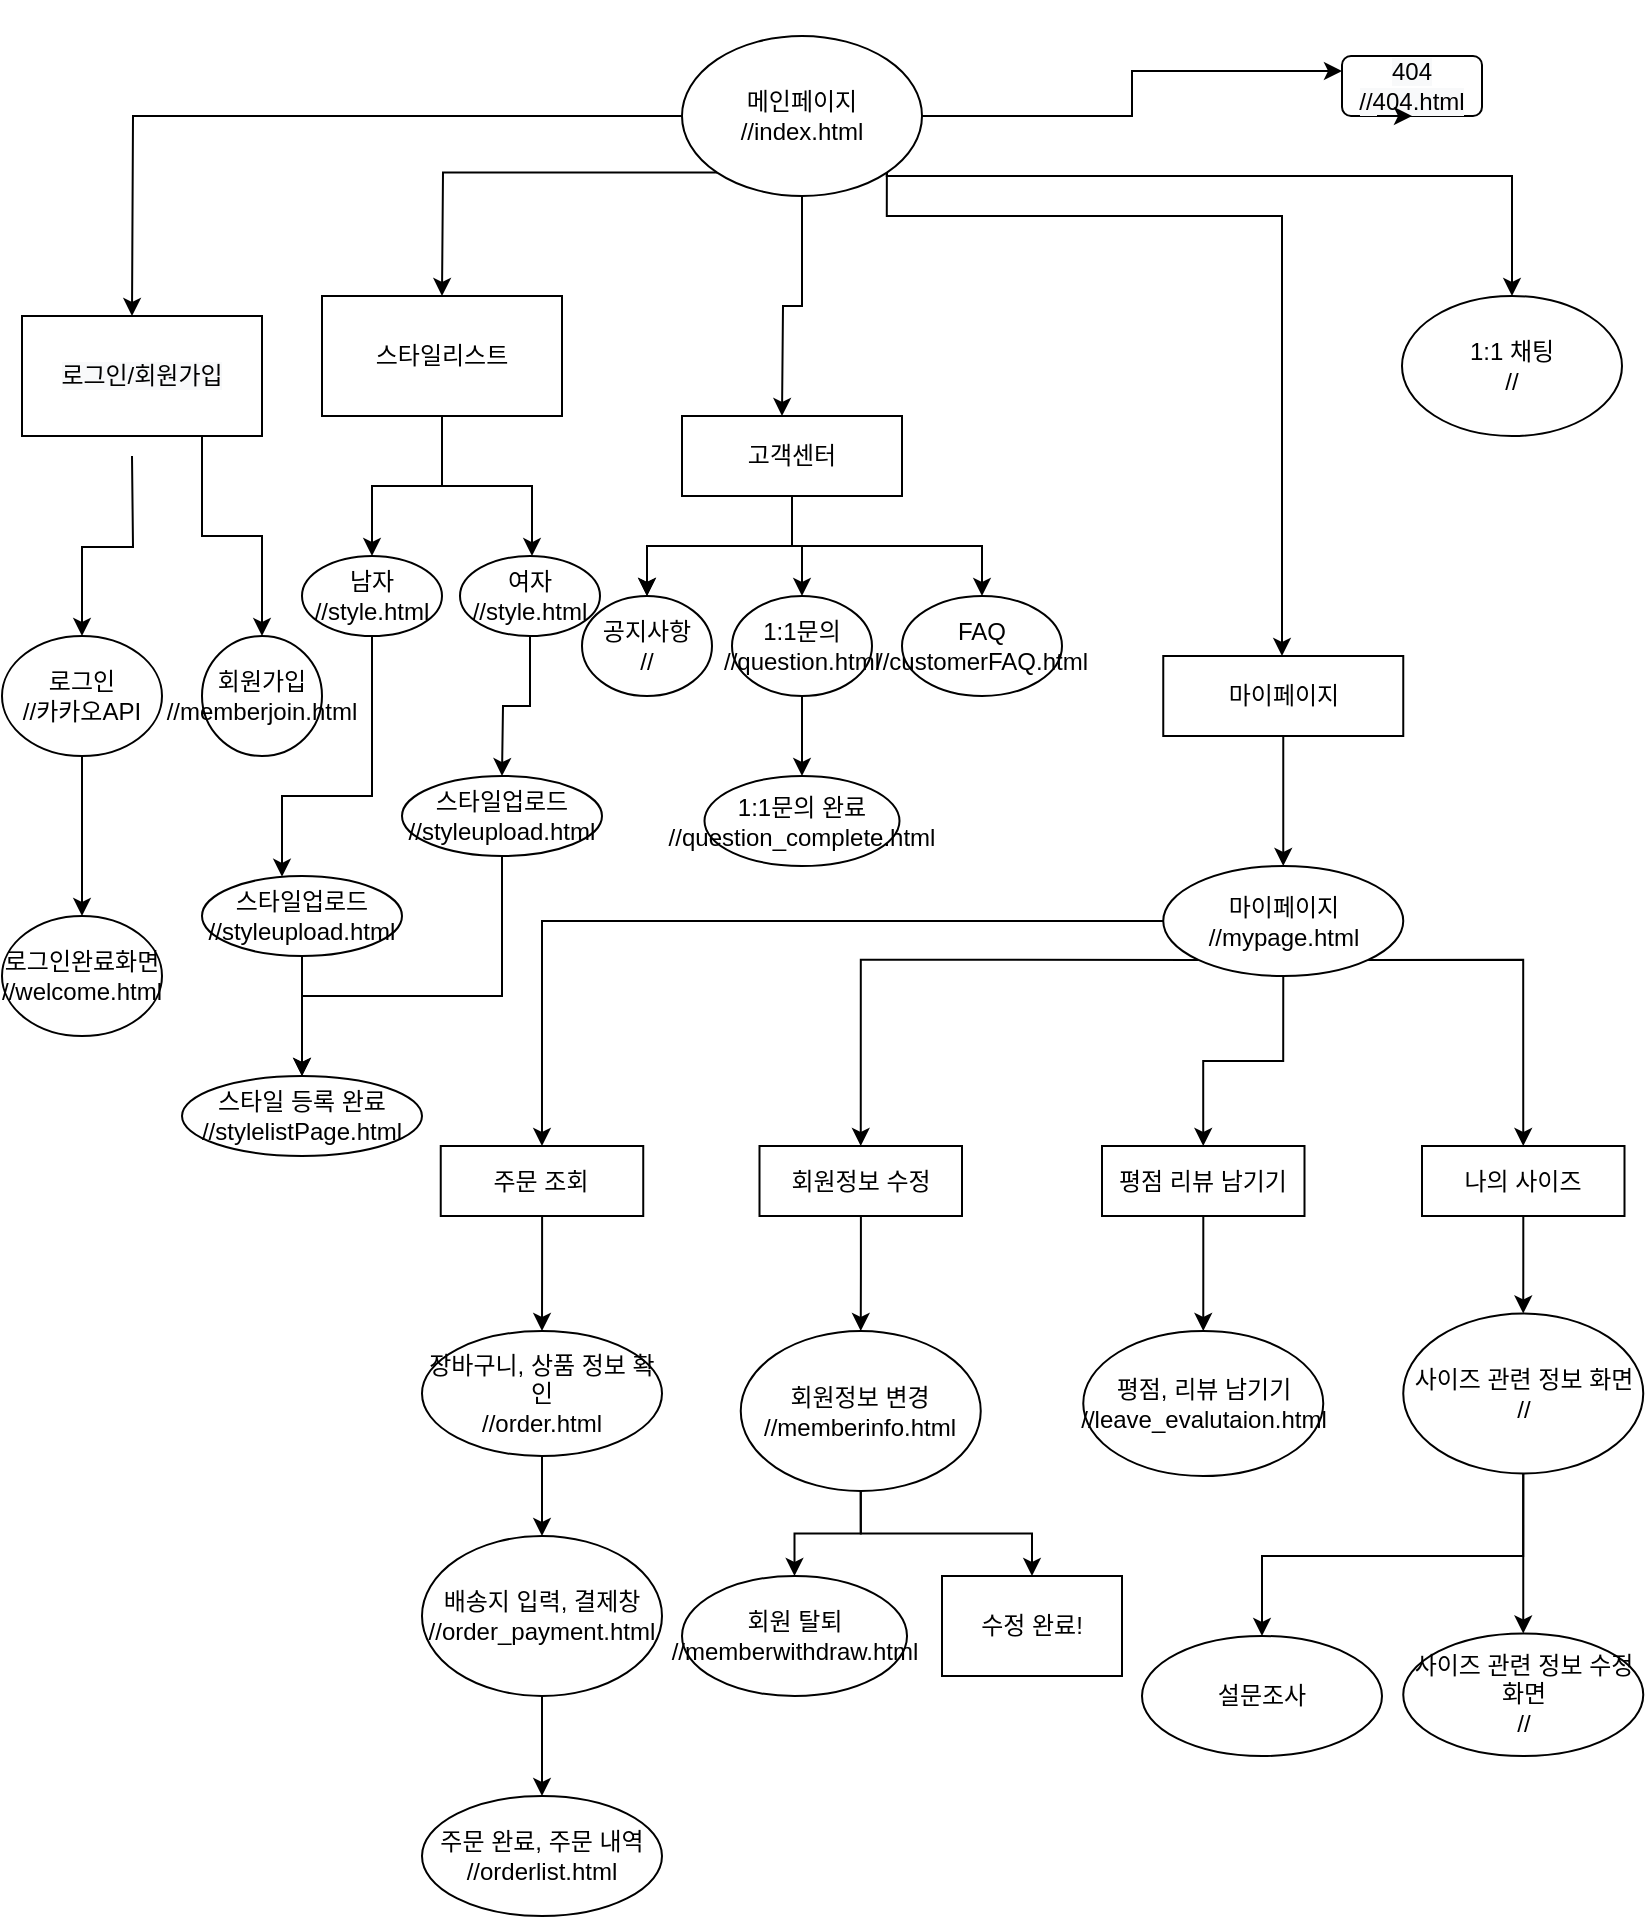 <mxfile version="14.2.9" type="device"><diagram id="TguqLhyfT6yr2ZWMJMDN" name="Page-1"><mxGraphModel dx="1502" dy="604" grid="1" gridSize="10" guides="1" tooltips="1" connect="1" arrows="1" fold="1" page="1" pageScale="1" pageWidth="827" pageHeight="1169" math="0" shadow="0"><root><mxCell id="0"/><mxCell id="1" parent="0"/><mxCell id="zlbJQqkT_jOxscghMrD5-5" value="" style="edgeStyle=orthogonalEdgeStyle;rounded=0;orthogonalLoop=1;jettySize=auto;html=1;" edge="1" parent="1" source="zlbJQqkT_jOxscghMrD5-1"><mxGeometry relative="1" as="geometry"><mxPoint x="390" y="210" as="targetPoint"/></mxGeometry></mxCell><mxCell id="zlbJQqkT_jOxscghMrD5-6" style="edgeStyle=orthogonalEdgeStyle;rounded=0;orthogonalLoop=1;jettySize=auto;html=1;exitX=1;exitY=1;exitDx=0;exitDy=0;" edge="1" parent="1" source="zlbJQqkT_jOxscghMrD5-1" target="zlbJQqkT_jOxscghMrD5-41"><mxGeometry relative="1" as="geometry"><mxPoint x="640" y="190" as="targetPoint"/><Array as="points"><mxPoint x="442" y="110"/><mxPoint x="640" y="110"/></Array></mxGeometry></mxCell><mxCell id="zlbJQqkT_jOxscghMrD5-7" style="edgeStyle=orthogonalEdgeStyle;rounded=0;orthogonalLoop=1;jettySize=auto;html=1;exitX=0;exitY=1;exitDx=0;exitDy=0;" edge="1" parent="1" source="zlbJQqkT_jOxscghMrD5-1"><mxGeometry relative="1" as="geometry"><mxPoint x="220" y="150" as="targetPoint"/></mxGeometry></mxCell><mxCell id="zlbJQqkT_jOxscghMrD5-8" style="edgeStyle=orthogonalEdgeStyle;rounded=0;orthogonalLoop=1;jettySize=auto;html=1;entryX=0;entryY=0.25;entryDx=0;entryDy=0;" edge="1" parent="1" source="zlbJQqkT_jOxscghMrD5-1" target="zlbJQqkT_jOxscghMrD5-40"><mxGeometry relative="1" as="geometry"><mxPoint x="590" y="30" as="targetPoint"/></mxGeometry></mxCell><mxCell id="zlbJQqkT_jOxscghMrD5-9" style="edgeStyle=orthogonalEdgeStyle;rounded=0;orthogonalLoop=1;jettySize=auto;html=1;" edge="1" parent="1" source="zlbJQqkT_jOxscghMrD5-1"><mxGeometry relative="1" as="geometry"><mxPoint x="65" y="160" as="targetPoint"/></mxGeometry></mxCell><mxCell id="zlbJQqkT_jOxscghMrD5-94" style="edgeStyle=orthogonalEdgeStyle;rounded=0;orthogonalLoop=1;jettySize=auto;html=1;exitX=1;exitY=0;exitDx=0;exitDy=0;" edge="1" parent="1" source="zlbJQqkT_jOxscghMrD5-1" target="zlbJQqkT_jOxscghMrD5-96"><mxGeometry relative="1" as="geometry"><mxPoint x="760" y="190" as="targetPoint"/><Array as="points"><mxPoint x="442" y="90"/></Array></mxGeometry></mxCell><mxCell id="zlbJQqkT_jOxscghMrD5-1" value="메인페이지&lt;br&gt;//index.html" style="ellipse;whiteSpace=wrap;html=1;" vertex="1" parent="1"><mxGeometry x="340" y="20" width="120" height="80" as="geometry"/></mxCell><mxCell id="zlbJQqkT_jOxscghMrD5-12" value="" style="edgeStyle=orthogonalEdgeStyle;rounded=0;orthogonalLoop=1;jettySize=auto;html=1;" edge="1" parent="1" target="zlbJQqkT_jOxscghMrD5-11"><mxGeometry relative="1" as="geometry"><mxPoint x="65" y="230" as="sourcePoint"/></mxGeometry></mxCell><mxCell id="zlbJQqkT_jOxscghMrD5-13" style="edgeStyle=orthogonalEdgeStyle;rounded=0;orthogonalLoop=1;jettySize=auto;html=1;exitX=0.75;exitY=1;exitDx=0;exitDy=0;entryX=0.5;entryY=0;entryDx=0;entryDy=0;" edge="1" parent="1" source="zlbJQqkT_jOxscghMrD5-19" target="zlbJQqkT_jOxscghMrD5-18"><mxGeometry relative="1" as="geometry"><mxPoint x="130" y="300" as="targetPoint"/><mxPoint x="100.0" y="229.749" as="sourcePoint"/></mxGeometry></mxCell><mxCell id="zlbJQqkT_jOxscghMrD5-17" value="" style="edgeStyle=orthogonalEdgeStyle;rounded=0;orthogonalLoop=1;jettySize=auto;html=1;" edge="1" parent="1" source="zlbJQqkT_jOxscghMrD5-11" target="zlbJQqkT_jOxscghMrD5-16"><mxGeometry relative="1" as="geometry"/></mxCell><mxCell id="zlbJQqkT_jOxscghMrD5-11" value="로그인&lt;br&gt;//카카오API" style="ellipse;whiteSpace=wrap;html=1;" vertex="1" parent="1"><mxGeometry y="320" width="80" height="60" as="geometry"/></mxCell><mxCell id="zlbJQqkT_jOxscghMrD5-16" value="로그인완료화면&lt;br&gt;//welcome.html" style="ellipse;whiteSpace=wrap;html=1;" vertex="1" parent="1"><mxGeometry y="460" width="80" height="60" as="geometry"/></mxCell><mxCell id="zlbJQqkT_jOxscghMrD5-18" value="회원가입&lt;br&gt;//memberjoin.html" style="ellipse;whiteSpace=wrap;html=1;" vertex="1" parent="1"><mxGeometry x="100" y="320" width="60" height="60" as="geometry"/></mxCell><mxCell id="zlbJQqkT_jOxscghMrD5-19" value="&#10;&#10;&lt;span style=&quot;color: rgb(0, 0, 0); font-family: helvetica; font-size: 12px; font-style: normal; font-weight: 400; letter-spacing: normal; text-align: center; text-indent: 0px; text-transform: none; word-spacing: 0px; background-color: rgb(248, 249, 250); display: inline; float: none;&quot;&gt;로그인/회원가입&lt;/span&gt;&#10;&#10;" style="rounded=0;whiteSpace=wrap;html=1;" vertex="1" parent="1"><mxGeometry x="10" y="160" width="120" height="60" as="geometry"/></mxCell><mxCell id="zlbJQqkT_jOxscghMrD5-24" value="" style="edgeStyle=orthogonalEdgeStyle;rounded=0;orthogonalLoop=1;jettySize=auto;html=1;" edge="1" parent="1" target="zlbJQqkT_jOxscghMrD5-23"><mxGeometry relative="1" as="geometry"><mxPoint x="220" y="210" as="sourcePoint"/><Array as="points"><mxPoint x="220" y="245"/><mxPoint x="185" y="245"/></Array></mxGeometry></mxCell><mxCell id="zlbJQqkT_jOxscghMrD5-25" value="" style="edgeStyle=orthogonalEdgeStyle;rounded=0;orthogonalLoop=1;jettySize=auto;html=1;" edge="1" parent="1" target="zlbJQqkT_jOxscghMrD5-26"><mxGeometry relative="1" as="geometry"><mxPoint x="220" y="210" as="sourcePoint"/><mxPoint x="270" y="280" as="targetPoint"/><Array as="points"><mxPoint x="220" y="245"/><mxPoint x="265" y="245"/></Array></mxGeometry></mxCell><mxCell id="zlbJQqkT_jOxscghMrD5-105" value="" style="edgeStyle=orthogonalEdgeStyle;rounded=0;orthogonalLoop=1;jettySize=auto;html=1;" edge="1" parent="1" source="zlbJQqkT_jOxscghMrD5-23" target="zlbJQqkT_jOxscghMrD5-107"><mxGeometry relative="1" as="geometry"><mxPoint x="140" y="430" as="targetPoint"/><Array as="points"><mxPoint x="185" y="400"/><mxPoint x="140" y="400"/></Array></mxGeometry></mxCell><mxCell id="zlbJQqkT_jOxscghMrD5-23" value="남자&lt;br&gt;//style.html" style="ellipse;whiteSpace=wrap;html=1;" vertex="1" parent="1"><mxGeometry x="150" y="280" width="70" height="40" as="geometry"/></mxCell><mxCell id="zlbJQqkT_jOxscghMrD5-106" style="edgeStyle=orthogonalEdgeStyle;rounded=0;orthogonalLoop=1;jettySize=auto;html=1;" edge="1" parent="1" source="zlbJQqkT_jOxscghMrD5-26"><mxGeometry relative="1" as="geometry"><mxPoint x="250" y="390" as="targetPoint"/></mxGeometry></mxCell><mxCell id="zlbJQqkT_jOxscghMrD5-26" value="여자&lt;br&gt;//style.html" style="ellipse;whiteSpace=wrap;html=1;" vertex="1" parent="1"><mxGeometry x="229" y="280" width="70" height="40" as="geometry"/></mxCell><mxCell id="zlbJQqkT_jOxscghMrD5-27" value="스타일리스트" style="rounded=0;whiteSpace=wrap;html=1;" vertex="1" parent="1"><mxGeometry x="160" y="150" width="120" height="60" as="geometry"/></mxCell><mxCell id="zlbJQqkT_jOxscghMrD5-30" value="" style="edgeStyle=orthogonalEdgeStyle;rounded=0;orthogonalLoop=1;jettySize=auto;html=1;" edge="1" parent="1" source="zlbJQqkT_jOxscghMrD5-28" target="zlbJQqkT_jOxscghMrD5-29"><mxGeometry relative="1" as="geometry"/></mxCell><mxCell id="zlbJQqkT_jOxscghMrD5-31" value="" style="edgeStyle=orthogonalEdgeStyle;rounded=0;orthogonalLoop=1;jettySize=auto;html=1;" edge="1" parent="1" source="zlbJQqkT_jOxscghMrD5-28" target="zlbJQqkT_jOxscghMrD5-29"><mxGeometry relative="1" as="geometry"/></mxCell><mxCell id="zlbJQqkT_jOxscghMrD5-33" value="" style="edgeStyle=orthogonalEdgeStyle;rounded=0;orthogonalLoop=1;jettySize=auto;html=1;" edge="1" parent="1" source="zlbJQqkT_jOxscghMrD5-28" target="zlbJQqkT_jOxscghMrD5-32"><mxGeometry relative="1" as="geometry"/></mxCell><mxCell id="zlbJQqkT_jOxscghMrD5-37" value="" style="edgeStyle=orthogonalEdgeStyle;rounded=0;orthogonalLoop=1;jettySize=auto;html=1;" edge="1" parent="1" source="zlbJQqkT_jOxscghMrD5-28" target="zlbJQqkT_jOxscghMrD5-36"><mxGeometry relative="1" as="geometry"/></mxCell><mxCell id="zlbJQqkT_jOxscghMrD5-28" value="고객센터" style="rounded=0;whiteSpace=wrap;html=1;" vertex="1" parent="1"><mxGeometry x="340" y="210" width="110" height="40" as="geometry"/></mxCell><mxCell id="zlbJQqkT_jOxscghMrD5-29" value="공지사항&lt;br&gt;//" style="ellipse;whiteSpace=wrap;html=1;rounded=0;" vertex="1" parent="1"><mxGeometry x="290" y="300" width="65" height="50" as="geometry"/></mxCell><mxCell id="zlbJQqkT_jOxscghMrD5-35" value="" style="edgeStyle=orthogonalEdgeStyle;rounded=0;orthogonalLoop=1;jettySize=auto;html=1;" edge="1" parent="1" source="zlbJQqkT_jOxscghMrD5-32" target="zlbJQqkT_jOxscghMrD5-34"><mxGeometry relative="1" as="geometry"/></mxCell><mxCell id="zlbJQqkT_jOxscghMrD5-32" value="1:1문의&lt;br&gt;//question.html" style="ellipse;whiteSpace=wrap;html=1;rounded=0;" vertex="1" parent="1"><mxGeometry x="365" y="300" width="70" height="50" as="geometry"/></mxCell><mxCell id="zlbJQqkT_jOxscghMrD5-34" value="1:1문의 완료&lt;br&gt;//question_complete.html" style="ellipse;whiteSpace=wrap;html=1;rounded=0;" vertex="1" parent="1"><mxGeometry x="351.25" y="390" width="97.5" height="45" as="geometry"/></mxCell><mxCell id="zlbJQqkT_jOxscghMrD5-36" value="FAQ&lt;br&gt;//customerFAQ.html" style="ellipse;whiteSpace=wrap;html=1;rounded=0;" vertex="1" parent="1"><mxGeometry x="450" y="300" width="80" height="50" as="geometry"/></mxCell><mxCell id="zlbJQqkT_jOxscghMrD5-40" value="&#10;&#10;&lt;span style=&quot;color: rgb(0, 0, 0); font-family: helvetica; font-size: 12px; font-style: normal; font-weight: 400; letter-spacing: normal; text-align: center; text-indent: 0px; text-transform: none; word-spacing: 0px; background-color: rgb(248, 249, 250); display: inline; float: none;&quot;&gt;404&lt;/span&gt;&lt;br style=&quot;color: rgb(0, 0, 0); font-family: helvetica; font-size: 12px; font-style: normal; font-weight: 400; letter-spacing: normal; text-align: center; text-indent: 0px; text-transform: none; word-spacing: 0px; background-color: rgb(248, 249, 250);&quot;&gt;&lt;span style=&quot;color: rgb(0, 0, 0); font-family: helvetica; font-size: 12px; font-style: normal; font-weight: 400; letter-spacing: normal; text-align: center; text-indent: 0px; text-transform: none; word-spacing: 0px; background-color: rgb(248, 249, 250); display: inline; float: none;&quot;&gt;//404.html&lt;/span&gt;&#10;&#10;" style="rounded=1;whiteSpace=wrap;html=1;" vertex="1" parent="1"><mxGeometry x="670" y="30" width="70" height="30" as="geometry"/></mxCell><mxCell id="zlbJQqkT_jOxscghMrD5-98" style="edgeStyle=orthogonalEdgeStyle;rounded=0;orthogonalLoop=1;jettySize=auto;html=1;" edge="1" parent="1" source="zlbJQqkT_jOxscghMrD5-41" target="zlbJQqkT_jOxscghMrD5-62"><mxGeometry relative="1" as="geometry"/></mxCell><mxCell id="zlbJQqkT_jOxscghMrD5-41" value="마이페이지" style="rounded=0;whiteSpace=wrap;html=1;" vertex="1" parent="1"><mxGeometry x="580.63" y="330" width="120" height="40" as="geometry"/></mxCell><mxCell id="zlbJQqkT_jOxscghMrD5-68" value="" style="edgeStyle=orthogonalEdgeStyle;rounded=0;orthogonalLoop=1;jettySize=auto;html=1;" edge="1" parent="1" source="zlbJQqkT_jOxscghMrD5-61" target="zlbJQqkT_jOxscghMrD5-67"><mxGeometry relative="1" as="geometry"/></mxCell><mxCell id="zlbJQqkT_jOxscghMrD5-61" value="주문 조회" style="rounded=0;whiteSpace=wrap;html=1;" vertex="1" parent="1"><mxGeometry x="219.37" y="575" width="101.25" height="35" as="geometry"/></mxCell><mxCell id="zlbJQqkT_jOxscghMrD5-99" style="edgeStyle=orthogonalEdgeStyle;rounded=0;orthogonalLoop=1;jettySize=auto;html=1;entryX=0.5;entryY=0;entryDx=0;entryDy=0;" edge="1" parent="1" source="zlbJQqkT_jOxscghMrD5-62" target="zlbJQqkT_jOxscghMrD5-61"><mxGeometry relative="1" as="geometry"/></mxCell><mxCell id="zlbJQqkT_jOxscghMrD5-100" style="edgeStyle=orthogonalEdgeStyle;rounded=0;orthogonalLoop=1;jettySize=auto;html=1;exitX=0;exitY=1;exitDx=0;exitDy=0;entryX=0.5;entryY=0;entryDx=0;entryDy=0;" edge="1" parent="1" source="zlbJQqkT_jOxscghMrD5-62" target="zlbJQqkT_jOxscghMrD5-63"><mxGeometry relative="1" as="geometry"/></mxCell><mxCell id="zlbJQqkT_jOxscghMrD5-101" style="edgeStyle=orthogonalEdgeStyle;rounded=0;orthogonalLoop=1;jettySize=auto;html=1;exitX=0.5;exitY=1;exitDx=0;exitDy=0;entryX=0.5;entryY=0;entryDx=0;entryDy=0;" edge="1" parent="1" source="zlbJQqkT_jOxscghMrD5-62" target="zlbJQqkT_jOxscghMrD5-65"><mxGeometry relative="1" as="geometry"/></mxCell><mxCell id="zlbJQqkT_jOxscghMrD5-102" style="edgeStyle=orthogonalEdgeStyle;rounded=0;orthogonalLoop=1;jettySize=auto;html=1;exitX=1;exitY=1;exitDx=0;exitDy=0;entryX=0.5;entryY=0;entryDx=0;entryDy=0;" edge="1" parent="1" source="zlbJQqkT_jOxscghMrD5-62" target="zlbJQqkT_jOxscghMrD5-64"><mxGeometry relative="1" as="geometry"/></mxCell><mxCell id="zlbJQqkT_jOxscghMrD5-62" value="마이페이지&lt;br&gt;//mypage.html" style="ellipse;whiteSpace=wrap;html=1;" vertex="1" parent="1"><mxGeometry x="580.63" y="435" width="120" height="55" as="geometry"/></mxCell><mxCell id="zlbJQqkT_jOxscghMrD5-74" value="" style="edgeStyle=orthogonalEdgeStyle;rounded=0;orthogonalLoop=1;jettySize=auto;html=1;" edge="1" parent="1" source="zlbJQqkT_jOxscghMrD5-63" target="zlbJQqkT_jOxscghMrD5-73"><mxGeometry relative="1" as="geometry"/></mxCell><mxCell id="zlbJQqkT_jOxscghMrD5-63" value="회원정보 수정" style="rounded=0;whiteSpace=wrap;html=1;" vertex="1" parent="1"><mxGeometry x="378.75" y="575" width="101.25" height="35" as="geometry"/></mxCell><mxCell id="zlbJQqkT_jOxscghMrD5-89" value="" style="edgeStyle=orthogonalEdgeStyle;rounded=0;orthogonalLoop=1;jettySize=auto;html=1;" edge="1" parent="1" source="zlbJQqkT_jOxscghMrD5-64" target="zlbJQqkT_jOxscghMrD5-88"><mxGeometry relative="1" as="geometry"/></mxCell><mxCell id="zlbJQqkT_jOxscghMrD5-64" value="나의 사이즈" style="rounded=0;whiteSpace=wrap;html=1;" vertex="1" parent="1"><mxGeometry x="710" y="575" width="101.25" height="35" as="geometry"/></mxCell><mxCell id="zlbJQqkT_jOxscghMrD5-87" value="" style="edgeStyle=orthogonalEdgeStyle;rounded=0;orthogonalLoop=1;jettySize=auto;html=1;" edge="1" parent="1" source="zlbJQqkT_jOxscghMrD5-65" target="zlbJQqkT_jOxscghMrD5-86"><mxGeometry relative="1" as="geometry"/></mxCell><mxCell id="zlbJQqkT_jOxscghMrD5-65" value="평점 리뷰 남기기" style="rounded=0;whiteSpace=wrap;html=1;" vertex="1" parent="1"><mxGeometry x="550" y="575" width="101.25" height="35" as="geometry"/></mxCell><mxCell id="zlbJQqkT_jOxscghMrD5-70" value="" style="edgeStyle=orthogonalEdgeStyle;rounded=0;orthogonalLoop=1;jettySize=auto;html=1;" edge="1" parent="1" source="zlbJQqkT_jOxscghMrD5-67" target="zlbJQqkT_jOxscghMrD5-69"><mxGeometry relative="1" as="geometry"/></mxCell><mxCell id="zlbJQqkT_jOxscghMrD5-67" value="장바구니, 상품 정보 확인&lt;br&gt;//order.html" style="ellipse;whiteSpace=wrap;html=1;rounded=0;" vertex="1" parent="1"><mxGeometry x="210" y="667.5" width="120" height="62.5" as="geometry"/></mxCell><mxCell id="zlbJQqkT_jOxscghMrD5-72" value="" style="edgeStyle=orthogonalEdgeStyle;rounded=0;orthogonalLoop=1;jettySize=auto;html=1;" edge="1" parent="1" source="zlbJQqkT_jOxscghMrD5-69" target="zlbJQqkT_jOxscghMrD5-71"><mxGeometry relative="1" as="geometry"/></mxCell><mxCell id="zlbJQqkT_jOxscghMrD5-69" value="배송지 입력, 결제창&lt;br&gt;//order_payment.html" style="ellipse;whiteSpace=wrap;html=1;rounded=0;" vertex="1" parent="1"><mxGeometry x="210" y="770" width="120" height="80" as="geometry"/></mxCell><mxCell id="zlbJQqkT_jOxscghMrD5-71" value="주문 완료, 주문 내역&lt;br&gt;//orderlist.html" style="ellipse;whiteSpace=wrap;html=1;rounded=0;" vertex="1" parent="1"><mxGeometry x="210" y="900" width="120" height="60" as="geometry"/></mxCell><mxCell id="zlbJQqkT_jOxscghMrD5-76" value="" style="edgeStyle=orthogonalEdgeStyle;rounded=0;orthogonalLoop=1;jettySize=auto;html=1;" edge="1" parent="1" source="zlbJQqkT_jOxscghMrD5-73" target="zlbJQqkT_jOxscghMrD5-75"><mxGeometry relative="1" as="geometry"/></mxCell><mxCell id="zlbJQqkT_jOxscghMrD5-78" value="" style="edgeStyle=orthogonalEdgeStyle;rounded=0;orthogonalLoop=1;jettySize=auto;html=1;" edge="1" parent="1" source="zlbJQqkT_jOxscghMrD5-73" target="zlbJQqkT_jOxscghMrD5-77"><mxGeometry relative="1" as="geometry"/></mxCell><mxCell id="zlbJQqkT_jOxscghMrD5-73" value="회원정보 변경&lt;br&gt;//memberinfo.html" style="ellipse;whiteSpace=wrap;html=1;rounded=0;" vertex="1" parent="1"><mxGeometry x="369.375" y="667.5" width="120" height="80" as="geometry"/></mxCell><mxCell id="zlbJQqkT_jOxscghMrD5-75" value="회원 탈퇴&lt;br&gt;//memberwithdraw.html" style="ellipse;whiteSpace=wrap;html=1;rounded=0;" vertex="1" parent="1"><mxGeometry x="340" y="790" width="112.51" height="60" as="geometry"/></mxCell><mxCell id="zlbJQqkT_jOxscghMrD5-77" value="수정 완료!" style="whiteSpace=wrap;html=1;rounded=0;" vertex="1" parent="1"><mxGeometry x="470" y="790" width="90" height="50" as="geometry"/></mxCell><mxCell id="zlbJQqkT_jOxscghMrD5-86" value="평점, 리뷰 남기기&lt;br&gt;//leave_evalutaion.html" style="ellipse;whiteSpace=wrap;html=1;rounded=0;" vertex="1" parent="1"><mxGeometry x="540.63" y="667.5" width="120" height="72.5" as="geometry"/></mxCell><mxCell id="zlbJQqkT_jOxscghMrD5-91" value="" style="edgeStyle=orthogonalEdgeStyle;rounded=0;orthogonalLoop=1;jettySize=auto;html=1;" edge="1" parent="1" source="zlbJQqkT_jOxscghMrD5-88" target="zlbJQqkT_jOxscghMrD5-90"><mxGeometry relative="1" as="geometry"/></mxCell><mxCell id="zlbJQqkT_jOxscghMrD5-103" style="edgeStyle=orthogonalEdgeStyle;rounded=0;orthogonalLoop=1;jettySize=auto;html=1;" edge="1" parent="1" source="zlbJQqkT_jOxscghMrD5-88" target="zlbJQqkT_jOxscghMrD5-104"><mxGeometry relative="1" as="geometry"><mxPoint x="630" y="820" as="targetPoint"/><Array as="points"><mxPoint x="761" y="780"/><mxPoint x="630" y="780"/></Array></mxGeometry></mxCell><mxCell id="zlbJQqkT_jOxscghMrD5-88" value="사이즈 관련 정보 화면&lt;br&gt;//" style="ellipse;whiteSpace=wrap;html=1;rounded=0;" vertex="1" parent="1"><mxGeometry x="700.625" y="658.75" width="120" height="80" as="geometry"/></mxCell><mxCell id="zlbJQqkT_jOxscghMrD5-90" value="사이즈 관련 정보 수정 화면&lt;br&gt;//" style="ellipse;whiteSpace=wrap;html=1;rounded=0;" vertex="1" parent="1"><mxGeometry x="700.63" y="818.75" width="120" height="61.25" as="geometry"/></mxCell><mxCell id="zlbJQqkT_jOxscghMrD5-95" style="edgeStyle=orthogonalEdgeStyle;rounded=0;orthogonalLoop=1;jettySize=auto;html=1;exitX=0.25;exitY=1;exitDx=0;exitDy=0;entryX=0.5;entryY=1;entryDx=0;entryDy=0;" edge="1" parent="1" source="zlbJQqkT_jOxscghMrD5-40" target="zlbJQqkT_jOxscghMrD5-40"><mxGeometry relative="1" as="geometry"/></mxCell><mxCell id="zlbJQqkT_jOxscghMrD5-96" value="1:1 채팅&lt;br&gt;//" style="ellipse;whiteSpace=wrap;html=1;" vertex="1" parent="1"><mxGeometry x="700" y="150" width="110" height="70" as="geometry"/></mxCell><mxCell id="zlbJQqkT_jOxscghMrD5-104" value="설문조사" style="ellipse;whiteSpace=wrap;html=1;" vertex="1" parent="1"><mxGeometry x="570" y="820" width="120" height="60" as="geometry"/></mxCell><mxCell id="zlbJQqkT_jOxscghMrD5-110" value="" style="edgeStyle=orthogonalEdgeStyle;rounded=0;orthogonalLoop=1;jettySize=auto;html=1;" edge="1" parent="1" source="zlbJQqkT_jOxscghMrD5-107" target="zlbJQqkT_jOxscghMrD5-109"><mxGeometry relative="1" as="geometry"/></mxCell><mxCell id="zlbJQqkT_jOxscghMrD5-107" value="스타일업로드&lt;br&gt;//styleupload.html" style="ellipse;whiteSpace=wrap;html=1;" vertex="1" parent="1"><mxGeometry x="100" y="440" width="100" height="40" as="geometry"/></mxCell><mxCell id="zlbJQqkT_jOxscghMrD5-112" style="edgeStyle=orthogonalEdgeStyle;rounded=0;orthogonalLoop=1;jettySize=auto;html=1;" edge="1" parent="1" source="zlbJQqkT_jOxscghMrD5-108" target="zlbJQqkT_jOxscghMrD5-109"><mxGeometry relative="1" as="geometry"><Array as="points"><mxPoint x="250" y="500"/><mxPoint x="150" y="500"/></Array></mxGeometry></mxCell><mxCell id="zlbJQqkT_jOxscghMrD5-108" value="스타일업로드&lt;br&gt;//styleupload.html" style="ellipse;whiteSpace=wrap;html=1;" vertex="1" parent="1"><mxGeometry x="200" y="390" width="100" height="40" as="geometry"/></mxCell><mxCell id="zlbJQqkT_jOxscghMrD5-109" value="스타일 등록 완료&lt;br&gt;//stylelistPage.html" style="ellipse;whiteSpace=wrap;html=1;" vertex="1" parent="1"><mxGeometry x="90" y="540" width="120" height="40" as="geometry"/></mxCell></root></mxGraphModel></diagram></mxfile>